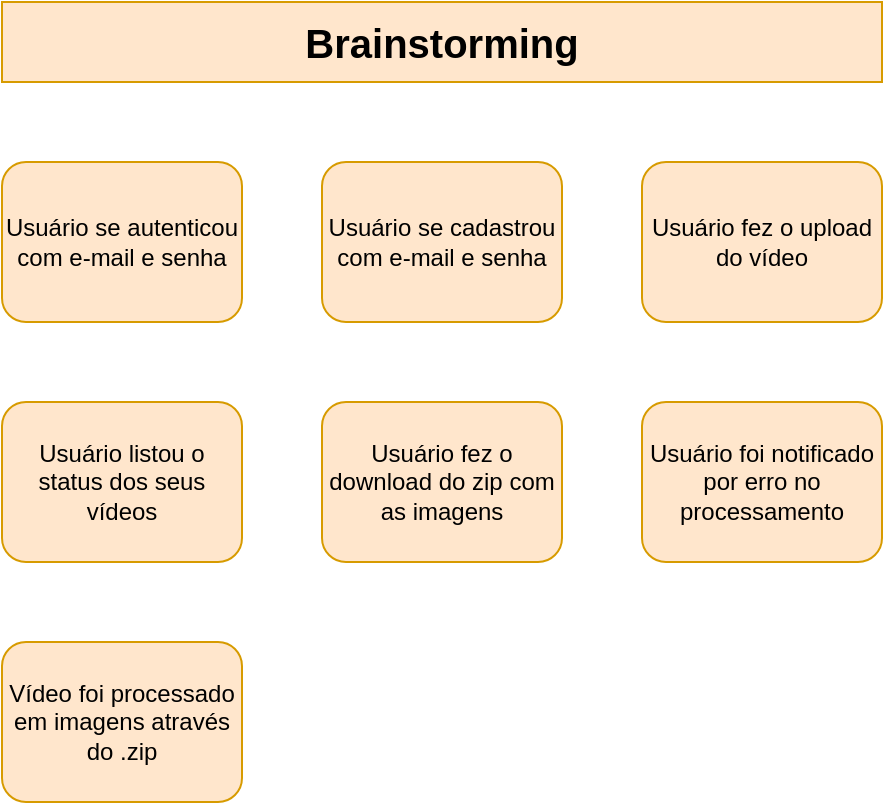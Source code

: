 <mxfile version="24.4.0" type="device" pages="2">
  <diagram name="Brainstorming" id="g2jQuPB9zfOCcW3fMq6r">
    <mxGraphModel dx="1050" dy="621" grid="1" gridSize="10" guides="1" tooltips="1" connect="1" arrows="1" fold="1" page="1" pageScale="1" pageWidth="827" pageHeight="583" math="0" shadow="0">
      <root>
        <mxCell id="0" />
        <mxCell id="1" parent="0" />
        <mxCell id="0D0Ntdy-8VNxhYWFWBt3-2" value="Usuário se autenticou com e-mail e senha" style="rounded=1;whiteSpace=wrap;html=1;fillColor=#ffe6cc;strokeColor=#d79b00;" parent="1" vertex="1">
          <mxGeometry x="40" y="120" width="120" height="80" as="geometry" />
        </mxCell>
        <mxCell id="0D0Ntdy-8VNxhYWFWBt3-3" value="&lt;b&gt;&lt;font style=&quot;font-size: 20px;&quot;&gt;Brainstorming&lt;/font&gt;&lt;/b&gt;" style="text;html=1;align=center;verticalAlign=middle;whiteSpace=wrap;rounded=0;fillColor=#ffe6cc;strokeColor=#d79b00;" parent="1" vertex="1">
          <mxGeometry x="40" y="40" width="440" height="40" as="geometry" />
        </mxCell>
        <mxCell id="0D0Ntdy-8VNxhYWFWBt3-4" value="Usuário se cadastrou com e-mail e senha" style="rounded=1;whiteSpace=wrap;html=1;fillColor=#ffe6cc;strokeColor=#d79b00;" parent="1" vertex="1">
          <mxGeometry x="200" y="120" width="120" height="80" as="geometry" />
        </mxCell>
        <mxCell id="0D0Ntdy-8VNxhYWFWBt3-8" value="Usuário listou o status dos seus vídeos" style="rounded=1;whiteSpace=wrap;html=1;fillColor=#ffe6cc;strokeColor=#d79b00;" parent="1" vertex="1">
          <mxGeometry x="40" y="240" width="120" height="80" as="geometry" />
        </mxCell>
        <mxCell id="B0o6iwahMRus2pMcF5yN-1" value="Usuário fez o download do zip com as imagens" style="rounded=1;whiteSpace=wrap;html=1;fillColor=#ffe6cc;strokeColor=#d79b00;" vertex="1" parent="1">
          <mxGeometry x="200" y="240" width="120" height="80" as="geometry" />
        </mxCell>
        <mxCell id="B0o6iwahMRus2pMcF5yN-2" value="Usuário fez o upload do vídeo" style="rounded=1;whiteSpace=wrap;html=1;fillColor=#ffe6cc;strokeColor=#d79b00;" vertex="1" parent="1">
          <mxGeometry x="360" y="120" width="120" height="80" as="geometry" />
        </mxCell>
        <mxCell id="B0o6iwahMRus2pMcF5yN-3" value="Usuário foi notificado por erro no processamento" style="rounded=1;whiteSpace=wrap;html=1;fillColor=#ffe6cc;strokeColor=#d79b00;" vertex="1" parent="1">
          <mxGeometry x="360" y="240" width="120" height="80" as="geometry" />
        </mxCell>
        <mxCell id="B0o6iwahMRus2pMcF5yN-4" value="Vídeo foi processado em imagens através do .zip" style="rounded=1;whiteSpace=wrap;html=1;fillColor=#ffe6cc;strokeColor=#d79b00;" vertex="1" parent="1">
          <mxGeometry x="40" y="360" width="120" height="80" as="geometry" />
        </mxCell>
      </root>
    </mxGraphModel>
  </diagram>
  <diagram name="Linha do tempo" id="S-yPbdilry3j7ZunuViK">
    <mxGraphModel dx="1615" dy="955" grid="1" gridSize="10" guides="1" tooltips="1" connect="1" arrows="1" fold="1" page="1" pageScale="1" pageWidth="1654" pageHeight="1169" math="0" shadow="0">
      <root>
        <mxCell id="ijZoT9axjzXiMg-8ebRo-0" />
        <mxCell id="ijZoT9axjzXiMg-8ebRo-1" parent="ijZoT9axjzXiMg-8ebRo-0" />
        <mxCell id="kAYOFcPaXptDP--m0MNF-22" style="edgeStyle=orthogonalEdgeStyle;rounded=0;orthogonalLoop=1;jettySize=auto;html=1;exitX=1;exitY=0.5;exitDx=0;exitDy=0;entryX=0;entryY=0.5;entryDx=0;entryDy=0;" edge="1" parent="ijZoT9axjzXiMg-8ebRo-1" source="kAYOFcPaXptDP--m0MNF-15" target="kAYOFcPaXptDP--m0MNF-20">
          <mxGeometry relative="1" as="geometry" />
        </mxCell>
        <mxCell id="kAYOFcPaXptDP--m0MNF-19" style="edgeStyle=orthogonalEdgeStyle;rounded=0;orthogonalLoop=1;jettySize=auto;html=1;exitX=0.5;exitY=1;exitDx=0;exitDy=0;entryX=0;entryY=0.5;entryDx=0;entryDy=0;" edge="1" parent="ijZoT9axjzXiMg-8ebRo-1" source="kAYOFcPaXptDP--m0MNF-12" target="kAYOFcPaXptDP--m0MNF-15">
          <mxGeometry relative="1" as="geometry" />
        </mxCell>
        <mxCell id="kAYOFcPaXptDP--m0MNF-14" style="edgeStyle=orthogonalEdgeStyle;rounded=0;orthogonalLoop=1;jettySize=auto;html=1;exitX=1;exitY=0.5;exitDx=0;exitDy=0;entryX=0;entryY=0.5;entryDx=0;entryDy=0;" edge="1" parent="ijZoT9axjzXiMg-8ebRo-1" source="kAYOFcPaXptDP--m0MNF-7" target="kAYOFcPaXptDP--m0MNF-12">
          <mxGeometry relative="1" as="geometry" />
        </mxCell>
        <mxCell id="kAYOFcPaXptDP--m0MNF-3" style="edgeStyle=orthogonalEdgeStyle;rounded=0;orthogonalLoop=1;jettySize=auto;html=1;exitX=0.5;exitY=1;exitDx=0;exitDy=0;entryX=0;entryY=0.5;entryDx=0;entryDy=0;" edge="1" parent="ijZoT9axjzXiMg-8ebRo-1" source="kAYOFcPaXptDP--m0MNF-0" target="LGjrs3-IYvRmnqfgp4Y6-20">
          <mxGeometry relative="1" as="geometry" />
        </mxCell>
        <mxCell id="E1v5joByqu3OAqutx55n-30" style="edgeStyle=orthogonalEdgeStyle;rounded=0;orthogonalLoop=1;jettySize=auto;html=1;entryX=0;entryY=0.5;entryDx=0;entryDy=0;" parent="ijZoT9axjzXiMg-8ebRo-1" source="E1v5joByqu3OAqutx55n-0" target="E1v5joByqu3OAqutx55n-2" edge="1">
          <mxGeometry relative="1" as="geometry" />
        </mxCell>
        <mxCell id="E1v5joByqu3OAqutx55n-29" style="edgeStyle=orthogonalEdgeStyle;rounded=0;orthogonalLoop=1;jettySize=auto;html=1;entryX=0;entryY=0.5;entryDx=0;entryDy=0;" parent="ijZoT9axjzXiMg-8ebRo-1" source="cp0iigBwZGvijFn2ULiu-0" target="E1v5joByqu3OAqutx55n-0" edge="1">
          <mxGeometry relative="1" as="geometry">
            <Array as="points">
              <mxPoint x="1199.68" y="320" />
              <mxPoint x="779.68" y="320" />
              <mxPoint x="779.68" y="400" />
            </Array>
          </mxGeometry>
        </mxCell>
        <mxCell id="dLowDMYME99HGBobtzNQ-7" value="Autenticação" style="text;html=1;align=center;verticalAlign=middle;whiteSpace=wrap;rounded=0;rotation=-90;fontSize=20;" parent="ijZoT9axjzXiMg-8ebRo-1" vertex="1">
          <mxGeometry x="565" y="95" width="110" height="20" as="geometry" />
        </mxCell>
        <mxCell id="dLowDMYME99HGBobtzNQ-8" value="" style="endArrow=none;html=1;rounded=0;strokeWidth=3;" parent="ijZoT9axjzXiMg-8ebRo-1" edge="1">
          <mxGeometry width="50" height="50" relative="1" as="geometry">
            <mxPoint x="1280" y="960" as="sourcePoint" />
            <mxPoint x="1280" y="40" as="targetPoint" />
          </mxGeometry>
        </mxCell>
        <mxCell id="dLowDMYME99HGBobtzNQ-9" value="Vídeo" style="text;html=1;align=center;verticalAlign=middle;whiteSpace=wrap;rounded=0;rotation=-90;fontSize=20;" parent="ijZoT9axjzXiMg-8ebRo-1" vertex="1">
          <mxGeometry x="1230" y="70" width="70" height="20" as="geometry" />
        </mxCell>
        <mxCell id="dLowDMYME99HGBobtzNQ-20" style="edgeStyle=orthogonalEdgeStyle;rounded=0;orthogonalLoop=1;jettySize=auto;html=1;entryX=0;entryY=0.5;entryDx=0;entryDy=0;" parent="ijZoT9axjzXiMg-8ebRo-1" source="dLowDMYME99HGBobtzNQ-15" target="dLowDMYME99HGBobtzNQ-18" edge="1">
          <mxGeometry relative="1" as="geometry" />
        </mxCell>
        <mxCell id="dLowDMYME99HGBobtzNQ-15" value="inicia interação" style="rounded=0;whiteSpace=wrap;html=1;fillColor=#dae8fc;strokeColor=#6c8ebf;" parent="ijZoT9axjzXiMg-8ebRo-1" vertex="1">
          <mxGeometry x="160.31" y="200" width="80" height="80" as="geometry" />
        </mxCell>
        <mxCell id="dLowDMYME99HGBobtzNQ-16" value="CMD" style="text;html=1;align=center;verticalAlign=middle;whiteSpace=wrap;rounded=0;" parent="ijZoT9axjzXiMg-8ebRo-1" vertex="1">
          <mxGeometry x="160.31" y="200" width="30" height="20" as="geometry" />
        </mxCell>
        <mxCell id="dLowDMYME99HGBobtzNQ-17" value="Usuário" style="rounded=0;whiteSpace=wrap;html=1;fillColor=#fff2cc;strokeColor=#d6b656;rotation=-90;" parent="ijZoT9axjzXiMg-8ebRo-1" vertex="1">
          <mxGeometry x="130.31" y="270" width="54" height="20" as="geometry" />
        </mxCell>
        <mxCell id="ZbRTq6buB_a8Vku2JLAF-5" style="edgeStyle=orthogonalEdgeStyle;rounded=0;orthogonalLoop=1;jettySize=auto;html=1;exitX=1;exitY=0.5;exitDx=0;exitDy=0;entryX=0;entryY=0.5;entryDx=0;entryDy=0;" parent="ijZoT9axjzXiMg-8ebRo-1" source="dLowDMYME99HGBobtzNQ-18" target="dLowDMYME99HGBobtzNQ-23" edge="1">
          <mxGeometry relative="1" as="geometry" />
        </mxCell>
        <mxCell id="dLowDMYME99HGBobtzNQ-18" value="interação iniciada" style="rounded=0;whiteSpace=wrap;html=1;fillColor=#ffe6cc;strokeColor=#d79b00;" parent="ijZoT9axjzXiMg-8ebRo-1" vertex="1">
          <mxGeometry x="400.31" y="200" width="80" height="80" as="geometry" />
        </mxCell>
        <mxCell id="dLowDMYME99HGBobtzNQ-19" value="EV" style="text;html=1;align=center;verticalAlign=middle;whiteSpace=wrap;rounded=0;" parent="ijZoT9axjzXiMg-8ebRo-1" vertex="1">
          <mxGeometry x="400.31" y="200" width="20" height="20" as="geometry" />
        </mxCell>
        <mxCell id="ZbRTq6buB_a8Vku2JLAF-6" style="edgeStyle=orthogonalEdgeStyle;rounded=0;orthogonalLoop=1;jettySize=auto;html=1;exitX=0.5;exitY=1;exitDx=0;exitDy=0;entryX=0;entryY=0.5;entryDx=0;entryDy=0;" parent="ijZoT9axjzXiMg-8ebRo-1" source="dLowDMYME99HGBobtzNQ-23" target="-sFEfXRFQmvI-8654Sgb-5" edge="1">
          <mxGeometry relative="1" as="geometry" />
        </mxCell>
        <mxCell id="dLowDMYME99HGBobtzNQ-23" value="solicitar autenticação" style="rounded=0;whiteSpace=wrap;html=1;fillColor=#e1d5e7;strokeColor=#9673a6;" parent="ijZoT9axjzXiMg-8ebRo-1" vertex="1">
          <mxGeometry x="520.31" y="200" width="80" height="80" as="geometry" />
        </mxCell>
        <mxCell id="dLowDMYME99HGBobtzNQ-24" value="POL" style="text;html=1;align=center;verticalAlign=middle;whiteSpace=wrap;rounded=0;" parent="ijZoT9axjzXiMg-8ebRo-1" vertex="1">
          <mxGeometry x="520.31" y="200" width="30" height="20" as="geometry" />
        </mxCell>
        <mxCell id="ZbRTq6buB_a8Vku2JLAF-11" style="edgeStyle=orthogonalEdgeStyle;rounded=0;orthogonalLoop=1;jettySize=auto;html=1;exitX=0.5;exitY=1;exitDx=0;exitDy=0;" parent="ijZoT9axjzXiMg-8ebRo-1" source="dLowDMYME99HGBobtzNQ-27" target="-sFEfXRFQmvI-8654Sgb-17" edge="1">
          <mxGeometry relative="1" as="geometry" />
        </mxCell>
        <mxCell id="dLowDMYME99HGBobtzNQ-27" value="autenticação solicitada" style="rounded=0;whiteSpace=wrap;html=1;fillColor=#ffe6cc;strokeColor=#d79b00;" parent="ijZoT9axjzXiMg-8ebRo-1" vertex="1">
          <mxGeometry x="400.31" y="360" width="80" height="80" as="geometry" />
        </mxCell>
        <mxCell id="dLowDMYME99HGBobtzNQ-28" value="EV" style="text;html=1;align=center;verticalAlign=middle;whiteSpace=wrap;rounded=0;" parent="ijZoT9axjzXiMg-8ebRo-1" vertex="1">
          <mxGeometry x="400.31" y="360" width="20" height="20" as="geometry" />
        </mxCell>
        <mxCell id="-sFEfXRFQmvI-8654Sgb-8" style="edgeStyle=orthogonalEdgeStyle;rounded=0;orthogonalLoop=1;jettySize=auto;html=1;entryX=0;entryY=0.5;entryDx=0;entryDy=0;" parent="ijZoT9axjzXiMg-8ebRo-1" source="-sFEfXRFQmvI-8654Sgb-5" target="dLowDMYME99HGBobtzNQ-27" edge="1">
          <mxGeometry relative="1" as="geometry" />
        </mxCell>
        <mxCell id="-sFEfXRFQmvI-8654Sgb-5" value="solicita autenticação" style="rounded=0;whiteSpace=wrap;html=1;fillColor=#dae8fc;strokeColor=#6c8ebf;" parent="ijZoT9axjzXiMg-8ebRo-1" vertex="1">
          <mxGeometry x="160.31" y="360" width="80" height="80" as="geometry" />
        </mxCell>
        <mxCell id="-sFEfXRFQmvI-8654Sgb-6" value="CMD" style="text;html=1;align=center;verticalAlign=middle;whiteSpace=wrap;rounded=0;" parent="ijZoT9axjzXiMg-8ebRo-1" vertex="1">
          <mxGeometry x="160.31" y="360" width="30" height="20" as="geometry" />
        </mxCell>
        <mxCell id="-sFEfXRFQmvI-8654Sgb-16" style="edgeStyle=orthogonalEdgeStyle;rounded=0;orthogonalLoop=1;jettySize=auto;html=1;entryX=0;entryY=0.5;entryDx=0;entryDy=0;" parent="ijZoT9axjzXiMg-8ebRo-1" source="-sFEfXRFQmvI-8654Sgb-14" target="dLowDMYME99HGBobtzNQ-15" edge="1">
          <mxGeometry relative="1" as="geometry" />
        </mxCell>
        <mxCell id="-sFEfXRFQmvI-8654Sgb-14" value="Tela inicial" style="rounded=0;whiteSpace=wrap;html=1;fillColor=#d5e8d4;strokeColor=#82b366;" parent="ijZoT9axjzXiMg-8ebRo-1" vertex="1">
          <mxGeometry x="40.31" y="200" width="80" height="80" as="geometry" />
        </mxCell>
        <mxCell id="-sFEfXRFQmvI-8654Sgb-15" value="ML" style="text;html=1;align=center;verticalAlign=middle;whiteSpace=wrap;rounded=0;" parent="ijZoT9axjzXiMg-8ebRo-1" vertex="1">
          <mxGeometry x="40.31" y="200" width="20" height="20" as="geometry" />
        </mxCell>
        <mxCell id="ZbRTq6buB_a8Vku2JLAF-8" style="edgeStyle=orthogonalEdgeStyle;rounded=0;orthogonalLoop=1;jettySize=auto;html=1;exitX=1;exitY=0.5;exitDx=0;exitDy=0;entryX=0;entryY=0.5;entryDx=0;entryDy=0;" parent="ijZoT9axjzXiMg-8ebRo-1" source="-sFEfXRFQmvI-8654Sgb-17" target="-sFEfXRFQmvI-8654Sgb-20" edge="1">
          <mxGeometry relative="1" as="geometry" />
        </mxCell>
        <mxCell id="ZbRTq6buB_a8Vku2JLAF-9" style="edgeStyle=orthogonalEdgeStyle;rounded=0;orthogonalLoop=1;jettySize=auto;html=1;exitX=1;exitY=0.5;exitDx=0;exitDy=0;entryX=0;entryY=0.5;entryDx=0;entryDy=0;" parent="ijZoT9axjzXiMg-8ebRo-1" source="-sFEfXRFQmvI-8654Sgb-17" target="-sFEfXRFQmvI-8654Sgb-27" edge="1">
          <mxGeometry relative="1" as="geometry" />
        </mxCell>
        <mxCell id="-sFEfXRFQmvI-8654Sgb-17" value="Tela de autenticação" style="rounded=0;whiteSpace=wrap;html=1;fillColor=#d5e8d4;strokeColor=#82b366;" parent="ijZoT9axjzXiMg-8ebRo-1" vertex="1">
          <mxGeometry x="40.31" y="520" width="80" height="80" as="geometry" />
        </mxCell>
        <mxCell id="-sFEfXRFQmvI-8654Sgb-18" value="ML" style="text;html=1;align=center;verticalAlign=middle;whiteSpace=wrap;rounded=0;" parent="ijZoT9axjzXiMg-8ebRo-1" vertex="1">
          <mxGeometry x="40.31" y="520" width="20" height="20" as="geometry" />
        </mxCell>
        <mxCell id="-sFEfXRFQmvI-8654Sgb-26" style="edgeStyle=orthogonalEdgeStyle;rounded=0;orthogonalLoop=1;jettySize=auto;html=1;entryX=0;entryY=0.5;entryDx=0;entryDy=0;" parent="ijZoT9axjzXiMg-8ebRo-1" source="-sFEfXRFQmvI-8654Sgb-20" target="-sFEfXRFQmvI-8654Sgb-24" edge="1">
          <mxGeometry relative="1" as="geometry" />
        </mxCell>
        <mxCell id="-sFEfXRFQmvI-8654Sgb-20" value="autentica-se" style="rounded=0;whiteSpace=wrap;html=1;fillColor=#dae8fc;strokeColor=#6c8ebf;" parent="ijZoT9axjzXiMg-8ebRo-1" vertex="1">
          <mxGeometry x="160.31" y="520" width="80" height="80" as="geometry" />
        </mxCell>
        <mxCell id="-sFEfXRFQmvI-8654Sgb-21" value="CMD" style="text;html=1;align=center;verticalAlign=middle;whiteSpace=wrap;rounded=0;" parent="ijZoT9axjzXiMg-8ebRo-1" vertex="1">
          <mxGeometry x="160.31" y="520" width="30" height="20" as="geometry" />
        </mxCell>
        <mxCell id="-sFEfXRFQmvI-8654Sgb-22" value="Usuário" style="rounded=0;whiteSpace=wrap;html=1;fillColor=#fff2cc;strokeColor=#d6b656;rotation=-90;" parent="ijZoT9axjzXiMg-8ebRo-1" vertex="1">
          <mxGeometry x="130.31" y="590" width="54" height="20" as="geometry" />
        </mxCell>
        <mxCell id="ZbRTq6buB_a8Vku2JLAF-12" style="edgeStyle=orthogonalEdgeStyle;rounded=0;orthogonalLoop=1;jettySize=auto;html=1;exitX=1;exitY=0.5;exitDx=0;exitDy=0;entryX=0;entryY=0.5;entryDx=0;entryDy=0;" parent="ijZoT9axjzXiMg-8ebRo-1" source="-sFEfXRFQmvI-8654Sgb-24" target="LGjrs3-IYvRmnqfgp4Y6-6" edge="1">
          <mxGeometry relative="1" as="geometry">
            <Array as="points">
              <mxPoint x="620" y="560" />
              <mxPoint x="620" y="240" />
            </Array>
          </mxGeometry>
        </mxCell>
        <mxCell id="-sFEfXRFQmvI-8654Sgb-24" value="autenticação realizada" style="rounded=0;whiteSpace=wrap;html=1;fillColor=#ffe6cc;strokeColor=#d79b00;" parent="ijZoT9axjzXiMg-8ebRo-1" vertex="1">
          <mxGeometry x="400.31" y="520" width="80" height="80" as="geometry" />
        </mxCell>
        <mxCell id="-sFEfXRFQmvI-8654Sgb-25" value="EV" style="text;html=1;align=center;verticalAlign=middle;whiteSpace=wrap;rounded=0;" parent="ijZoT9axjzXiMg-8ebRo-1" vertex="1">
          <mxGeometry x="400.31" y="520" width="20" height="20" as="geometry" />
        </mxCell>
        <mxCell id="ZbRTq6buB_a8Vku2JLAF-7" style="edgeStyle=orthogonalEdgeStyle;rounded=0;orthogonalLoop=1;jettySize=auto;html=1;exitX=1;exitY=0.5;exitDx=0;exitDy=0;entryX=0;entryY=0.5;entryDx=0;entryDy=0;" parent="ijZoT9axjzXiMg-8ebRo-1" source="-sFEfXRFQmvI-8654Sgb-27" target="-sFEfXRFQmvI-8654Sgb-41" edge="1">
          <mxGeometry relative="1" as="geometry" />
        </mxCell>
        <mxCell id="-sFEfXRFQmvI-8654Sgb-27" value="cadastra-se" style="rounded=0;whiteSpace=wrap;html=1;fillColor=#dae8fc;strokeColor=#6c8ebf;" parent="ijZoT9axjzXiMg-8ebRo-1" vertex="1">
          <mxGeometry x="160.31" y="640" width="80" height="80" as="geometry" />
        </mxCell>
        <mxCell id="-sFEfXRFQmvI-8654Sgb-28" value="CMD" style="text;html=1;align=center;verticalAlign=middle;whiteSpace=wrap;rounded=0;" parent="ijZoT9axjzXiMg-8ebRo-1" vertex="1">
          <mxGeometry x="160.31" y="640" width="30" height="20" as="geometry" />
        </mxCell>
        <mxCell id="-sFEfXRFQmvI-8654Sgb-29" value="Usuário" style="rounded=0;whiteSpace=wrap;html=1;fillColor=#fff2cc;strokeColor=#d6b656;rotation=-90;" parent="ijZoT9axjzXiMg-8ebRo-1" vertex="1">
          <mxGeometry x="130.31" y="710" width="54" height="20" as="geometry" />
        </mxCell>
        <mxCell id="ZbRTq6buB_a8Vku2JLAF-13" style="edgeStyle=orthogonalEdgeStyle;rounded=0;orthogonalLoop=1;jettySize=auto;html=1;exitX=1;exitY=0.5;exitDx=0;exitDy=0;entryX=0;entryY=0.5;entryDx=0;entryDy=0;" parent="ijZoT9axjzXiMg-8ebRo-1" source="-sFEfXRFQmvI-8654Sgb-41" target="LGjrs3-IYvRmnqfgp4Y6-6" edge="1">
          <mxGeometry relative="1" as="geometry">
            <Array as="points">
              <mxPoint x="620" y="680" />
              <mxPoint x="620" y="240" />
            </Array>
          </mxGeometry>
        </mxCell>
        <mxCell id="-sFEfXRFQmvI-8654Sgb-41" value="cadastro e autenticação realizados" style="rounded=0;whiteSpace=wrap;html=1;fillColor=#ffe6cc;strokeColor=#d79b00;" parent="ijZoT9axjzXiMg-8ebRo-1" vertex="1">
          <mxGeometry x="400.31" y="640" width="80" height="80" as="geometry" />
        </mxCell>
        <mxCell id="-sFEfXRFQmvI-8654Sgb-42" value="EV" style="text;html=1;align=center;verticalAlign=middle;whiteSpace=wrap;rounded=0;" parent="ijZoT9axjzXiMg-8ebRo-1" vertex="1">
          <mxGeometry x="400.31" y="640" width="20" height="20" as="geometry" />
        </mxCell>
        <mxCell id="LGjrs3-IYvRmnqfgp4Y6-14" style="edgeStyle=orthogonalEdgeStyle;rounded=0;orthogonalLoop=1;jettySize=auto;html=1;entryX=0;entryY=0.5;entryDx=0;entryDy=0;" parent="ijZoT9axjzXiMg-8ebRo-1" source="LGjrs3-IYvRmnqfgp4Y6-6" target="LGjrs3-IYvRmnqfgp4Y6-11" edge="1">
          <mxGeometry relative="1" as="geometry" />
        </mxCell>
        <mxCell id="LGjrs3-IYvRmnqfgp4Y6-6" value="Tela para upload dos vídeos" style="rounded=0;whiteSpace=wrap;html=1;fillColor=#d5e8d4;strokeColor=#82b366;" parent="ijZoT9axjzXiMg-8ebRo-1" vertex="1">
          <mxGeometry x="679.68" y="200" width="80" height="80" as="geometry" />
        </mxCell>
        <mxCell id="LGjrs3-IYvRmnqfgp4Y6-7" value="ML" style="text;html=1;align=center;verticalAlign=middle;whiteSpace=wrap;rounded=0;" parent="ijZoT9axjzXiMg-8ebRo-1" vertex="1">
          <mxGeometry x="679.68" y="200" width="20" height="20" as="geometry" />
        </mxCell>
        <mxCell id="LGjrs3-IYvRmnqfgp4Y6-17" style="edgeStyle=orthogonalEdgeStyle;rounded=0;orthogonalLoop=1;jettySize=auto;html=1;entryX=0;entryY=0.5;entryDx=0;entryDy=0;" parent="ijZoT9axjzXiMg-8ebRo-1" source="LGjrs3-IYvRmnqfgp4Y6-11" target="LGjrs3-IYvRmnqfgp4Y6-15" edge="1">
          <mxGeometry relative="1" as="geometry" />
        </mxCell>
        <mxCell id="LGjrs3-IYvRmnqfgp4Y6-11" value="carrega vídeo" style="rounded=0;whiteSpace=wrap;html=1;fillColor=#dae8fc;strokeColor=#6c8ebf;" parent="ijZoT9axjzXiMg-8ebRo-1" vertex="1">
          <mxGeometry x="799.68" y="200" width="80" height="80" as="geometry" />
        </mxCell>
        <mxCell id="LGjrs3-IYvRmnqfgp4Y6-12" value="CMD" style="text;html=1;align=center;verticalAlign=middle;whiteSpace=wrap;rounded=0;" parent="ijZoT9axjzXiMg-8ebRo-1" vertex="1">
          <mxGeometry x="799.68" y="200" width="30" height="20" as="geometry" />
        </mxCell>
        <mxCell id="LGjrs3-IYvRmnqfgp4Y6-13" value="Usuário" style="rounded=0;whiteSpace=wrap;html=1;fillColor=#fff2cc;strokeColor=#d6b656;rotation=-90;" parent="ijZoT9axjzXiMg-8ebRo-1" vertex="1">
          <mxGeometry x="769.68" y="270" width="54" height="20" as="geometry" />
        </mxCell>
        <mxCell id="E1v5joByqu3OAqutx55n-28" style="edgeStyle=orthogonalEdgeStyle;rounded=0;orthogonalLoop=1;jettySize=auto;html=1;entryX=0;entryY=0.5;entryDx=0;entryDy=0;" parent="ijZoT9axjzXiMg-8ebRo-1" source="LGjrs3-IYvRmnqfgp4Y6-15" target="cp0iigBwZGvijFn2ULiu-0" edge="1">
          <mxGeometry relative="1" as="geometry" />
        </mxCell>
        <mxCell id="LGjrs3-IYvRmnqfgp4Y6-15" value="vídeo carregado" style="rounded=0;whiteSpace=wrap;html=1;fillColor=#ffe6cc;strokeColor=#d79b00;" parent="ijZoT9axjzXiMg-8ebRo-1" vertex="1">
          <mxGeometry x="1039.68" y="200" width="80" height="80" as="geometry" />
        </mxCell>
        <mxCell id="LGjrs3-IYvRmnqfgp4Y6-16" value="EV" style="text;html=1;align=center;verticalAlign=middle;whiteSpace=wrap;rounded=0;" parent="ijZoT9axjzXiMg-8ebRo-1" vertex="1">
          <mxGeometry x="1039.68" y="200" width="20" height="20" as="geometry" />
        </mxCell>
        <mxCell id="dLowDMYME99HGBobtzNQ-5" value="" style="endArrow=none;html=1;rounded=0;strokeWidth=3;" parent="ijZoT9axjzXiMg-8ebRo-1" edge="1">
          <mxGeometry width="50" height="50" relative="1" as="geometry">
            <mxPoint x="640" y="960" as="sourcePoint" />
            <mxPoint x="640" y="40" as="targetPoint" />
          </mxGeometry>
        </mxCell>
        <mxCell id="LGjrs3-IYvRmnqfgp4Y6-26" style="edgeStyle=orthogonalEdgeStyle;rounded=0;orthogonalLoop=1;jettySize=auto;html=1;entryX=0;entryY=0.5;entryDx=0;entryDy=0;" parent="ijZoT9axjzXiMg-8ebRo-1" source="LGjrs3-IYvRmnqfgp4Y6-20" target="LGjrs3-IYvRmnqfgp4Y6-23" edge="1">
          <mxGeometry relative="1" as="geometry" />
        </mxCell>
        <mxCell id="LGjrs3-IYvRmnqfgp4Y6-20" value="salva imagens processadas do vídeo" style="rounded=0;whiteSpace=wrap;html=1;fillColor=#dae8fc;strokeColor=#6c8ebf;" parent="ijZoT9axjzXiMg-8ebRo-1" vertex="1">
          <mxGeometry x="799.68" y="520" width="80" height="80" as="geometry" />
        </mxCell>
        <mxCell id="LGjrs3-IYvRmnqfgp4Y6-21" value="CMD" style="text;html=1;align=center;verticalAlign=middle;whiteSpace=wrap;rounded=0;" parent="ijZoT9axjzXiMg-8ebRo-1" vertex="1">
          <mxGeometry x="799.68" y="520" width="30" height="20" as="geometry" />
        </mxCell>
        <mxCell id="kAYOFcPaXptDP--m0MNF-6" style="edgeStyle=orthogonalEdgeStyle;rounded=0;orthogonalLoop=1;jettySize=auto;html=1;exitX=0.5;exitY=1;exitDx=0;exitDy=0;entryX=0.5;entryY=0;entryDx=0;entryDy=0;" edge="1" parent="ijZoT9axjzXiMg-8ebRo-1" source="LGjrs3-IYvRmnqfgp4Y6-23" target="kAYOFcPaXptDP--m0MNF-4">
          <mxGeometry relative="1" as="geometry" />
        </mxCell>
        <mxCell id="LGjrs3-IYvRmnqfgp4Y6-23" value="imagens processadas do vídeo salvas" style="rounded=0;whiteSpace=wrap;html=1;fillColor=#ffe6cc;strokeColor=#d79b00;" parent="ijZoT9axjzXiMg-8ebRo-1" vertex="1">
          <mxGeometry x="1039.68" y="520" width="80" height="80" as="geometry" />
        </mxCell>
        <mxCell id="LGjrs3-IYvRmnqfgp4Y6-24" value="EV" style="text;html=1;align=center;verticalAlign=middle;whiteSpace=wrap;rounded=0;" parent="ijZoT9axjzXiMg-8ebRo-1" vertex="1">
          <mxGeometry x="1039.68" y="520" width="20" height="20" as="geometry" />
        </mxCell>
        <mxCell id="LGjrs3-IYvRmnqfgp4Y6-38" value="" style="rounded=0;whiteSpace=wrap;html=1;fillColor=#fff2cc;strokeColor=#d6b656;" parent="ijZoT9axjzXiMg-8ebRo-1" vertex="1">
          <mxGeometry x="919.68" y="200" width="80" height="760" as="geometry" />
        </mxCell>
        <mxCell id="LGjrs3-IYvRmnqfgp4Y6-41" value="AG" style="text;html=1;align=center;verticalAlign=middle;whiteSpace=wrap;rounded=0;" parent="ijZoT9axjzXiMg-8ebRo-1" vertex="1">
          <mxGeometry x="919.68" y="200" width="20" height="20" as="geometry" />
        </mxCell>
        <mxCell id="LGjrs3-IYvRmnqfgp4Y6-42" value="&lt;font style=&quot;font-size: 20px;&quot;&gt;Vídeo&lt;/font&gt;" style="text;html=1;align=center;verticalAlign=middle;whiteSpace=wrap;rounded=0;rotation=-90;" parent="ijZoT9axjzXiMg-8ebRo-1" vertex="1">
          <mxGeometry x="578.17" y="541.55" width="763.06" height="80" as="geometry" />
        </mxCell>
        <mxCell id="cp0iigBwZGvijFn2ULiu-0" value="processar vídeo" style="rounded=0;whiteSpace=wrap;html=1;fillColor=#e1d5e7;strokeColor=#9673a6;" parent="ijZoT9axjzXiMg-8ebRo-1" vertex="1">
          <mxGeometry x="1159.68" y="200" width="80" height="80" as="geometry" />
        </mxCell>
        <mxCell id="cp0iigBwZGvijFn2ULiu-1" value="POL" style="text;html=1;align=center;verticalAlign=middle;whiteSpace=wrap;rounded=0;" parent="ijZoT9axjzXiMg-8ebRo-1" vertex="1">
          <mxGeometry x="1159.68" y="200" width="30" height="20" as="geometry" />
        </mxCell>
        <mxCell id="E1v5joByqu3OAqutx55n-0" value="processa vídeo" style="rounded=0;whiteSpace=wrap;html=1;fillColor=#dae8fc;strokeColor=#6c8ebf;" parent="ijZoT9axjzXiMg-8ebRo-1" vertex="1">
          <mxGeometry x="799.68" y="360" width="80" height="80" as="geometry" />
        </mxCell>
        <mxCell id="E1v5joByqu3OAqutx55n-1" value="CMD" style="text;html=1;align=center;verticalAlign=middle;whiteSpace=wrap;rounded=0;" parent="ijZoT9axjzXiMg-8ebRo-1" vertex="1">
          <mxGeometry x="799.68" y="360" width="30" height="20" as="geometry" />
        </mxCell>
        <mxCell id="kAYOFcPaXptDP--m0MNF-2" style="edgeStyle=orthogonalEdgeStyle;rounded=0;orthogonalLoop=1;jettySize=auto;html=1;exitX=1;exitY=0.5;exitDx=0;exitDy=0;entryX=0;entryY=0.5;entryDx=0;entryDy=0;" edge="1" parent="ijZoT9axjzXiMg-8ebRo-1" source="E1v5joByqu3OAqutx55n-2" target="kAYOFcPaXptDP--m0MNF-0">
          <mxGeometry relative="1" as="geometry" />
        </mxCell>
        <mxCell id="E1v5joByqu3OAqutx55n-2" value="vídeo processado" style="rounded=0;whiteSpace=wrap;html=1;fillColor=#ffe6cc;strokeColor=#d79b00;" parent="ijZoT9axjzXiMg-8ebRo-1" vertex="1">
          <mxGeometry x="1039.68" y="360" width="80" height="80" as="geometry" />
        </mxCell>
        <mxCell id="E1v5joByqu3OAqutx55n-3" value="EV" style="text;html=1;align=center;verticalAlign=middle;whiteSpace=wrap;rounded=0;" parent="ijZoT9axjzXiMg-8ebRo-1" vertex="1">
          <mxGeometry x="1039.68" y="360" width="20" height="20" as="geometry" />
        </mxCell>
        <mxCell id="fH7RhqI2tM3EiL5CoFbS-0" value="&amp;nbsp;AT" style="text;html=1;align=center;verticalAlign=middle;whiteSpace=wrap;rounded=0;fontSize=5;" parent="ijZoT9axjzXiMg-8ebRo-1" vertex="1">
          <mxGeometry x="140.31" y="250" width="20" height="10" as="geometry" />
        </mxCell>
        <mxCell id="fH7RhqI2tM3EiL5CoFbS-1" value="&amp;nbsp;AT" style="text;html=1;align=center;verticalAlign=middle;whiteSpace=wrap;rounded=0;fontSize=5;" parent="ijZoT9axjzXiMg-8ebRo-1" vertex="1">
          <mxGeometry x="140.31" y="570" width="20" height="10" as="geometry" />
        </mxCell>
        <mxCell id="fH7RhqI2tM3EiL5CoFbS-2" value="&amp;nbsp;AT" style="text;html=1;align=center;verticalAlign=middle;whiteSpace=wrap;rounded=0;fontSize=5;" parent="ijZoT9axjzXiMg-8ebRo-1" vertex="1">
          <mxGeometry x="140.31" y="690" width="20" height="10" as="geometry" />
        </mxCell>
        <mxCell id="fH7RhqI2tM3EiL5CoFbS-4" value="&amp;nbsp;AT" style="text;html=1;align=center;verticalAlign=middle;whiteSpace=wrap;rounded=0;fontSize=5;" parent="ijZoT9axjzXiMg-8ebRo-1" vertex="1">
          <mxGeometry x="779.68" y="250" width="20" height="10" as="geometry" />
        </mxCell>
        <mxCell id="ZbRTq6buB_a8Vku2JLAF-0" value="" style="rounded=0;whiteSpace=wrap;html=1;fillColor=#fff2cc;strokeColor=#d6b656;" parent="ijZoT9axjzXiMg-8ebRo-1" vertex="1">
          <mxGeometry x="279.69" y="200" width="80" height="560" as="geometry" />
        </mxCell>
        <mxCell id="ZbRTq6buB_a8Vku2JLAF-1" value="AG" style="text;html=1;align=center;verticalAlign=middle;whiteSpace=wrap;rounded=0;" parent="ijZoT9axjzXiMg-8ebRo-1" vertex="1">
          <mxGeometry x="279.69" y="200" width="20" height="20" as="geometry" />
        </mxCell>
        <mxCell id="ZbRTq6buB_a8Vku2JLAF-2" value="&lt;font style=&quot;font-size: 20px;&quot;&gt;Usuário&lt;/font&gt;" style="text;html=1;align=center;verticalAlign=middle;whiteSpace=wrap;rounded=0;rotation=-90;" parent="ijZoT9axjzXiMg-8ebRo-1" vertex="1">
          <mxGeometry x="40" y="439.07" width="559.38" height="80" as="geometry" />
        </mxCell>
        <mxCell id="kAYOFcPaXptDP--m0MNF-0" value="salvar imagens processadas do vídeo" style="rounded=0;whiteSpace=wrap;html=1;fillColor=#e1d5e7;strokeColor=#9673a6;" vertex="1" parent="ijZoT9axjzXiMg-8ebRo-1">
          <mxGeometry x="1159.68" y="360" width="80" height="80" as="geometry" />
        </mxCell>
        <mxCell id="kAYOFcPaXptDP--m0MNF-1" value="POL" style="text;html=1;align=center;verticalAlign=middle;whiteSpace=wrap;rounded=0;" vertex="1" parent="ijZoT9axjzXiMg-8ebRo-1">
          <mxGeometry x="1159.68" y="360" width="30" height="20" as="geometry" />
        </mxCell>
        <mxCell id="kAYOFcPaXptDP--m0MNF-4" value="Tela de listagem de status dos vídeos" style="rounded=0;whiteSpace=wrap;html=1;fillColor=#d5e8d4;strokeColor=#82b366;" vertex="1" parent="ijZoT9axjzXiMg-8ebRo-1">
          <mxGeometry x="679.68" y="680" width="80" height="80" as="geometry" />
        </mxCell>
        <mxCell id="kAYOFcPaXptDP--m0MNF-5" value="ML" style="text;html=1;align=center;verticalAlign=middle;whiteSpace=wrap;rounded=0;" vertex="1" parent="ijZoT9axjzXiMg-8ebRo-1">
          <mxGeometry x="679.68" y="680" width="20" height="20" as="geometry" />
        </mxCell>
        <mxCell id="kAYOFcPaXptDP--m0MNF-7" value="lista vídeos processados" style="rounded=0;whiteSpace=wrap;html=1;fillColor=#dae8fc;strokeColor=#6c8ebf;" vertex="1" parent="ijZoT9axjzXiMg-8ebRo-1">
          <mxGeometry x="799.68" y="680" width="80" height="80" as="geometry" />
        </mxCell>
        <mxCell id="kAYOFcPaXptDP--m0MNF-8" value="CMD" style="text;html=1;align=center;verticalAlign=middle;whiteSpace=wrap;rounded=0;" vertex="1" parent="ijZoT9axjzXiMg-8ebRo-1">
          <mxGeometry x="799.68" y="680" width="30" height="20" as="geometry" />
        </mxCell>
        <mxCell id="kAYOFcPaXptDP--m0MNF-9" value="Usuário" style="rounded=0;whiteSpace=wrap;html=1;fillColor=#fff2cc;strokeColor=#d6b656;rotation=-90;" vertex="1" parent="ijZoT9axjzXiMg-8ebRo-1">
          <mxGeometry x="769.68" y="750" width="54" height="20" as="geometry" />
        </mxCell>
        <mxCell id="kAYOFcPaXptDP--m0MNF-10" style="edgeStyle=orthogonalEdgeStyle;rounded=0;orthogonalLoop=1;jettySize=auto;html=1;exitX=1;exitY=0.5;exitDx=0;exitDy=0;entryX=-0.038;entryY=0.509;entryDx=0;entryDy=0;entryPerimeter=0;" edge="1" parent="ijZoT9axjzXiMg-8ebRo-1" source="kAYOFcPaXptDP--m0MNF-4" target="kAYOFcPaXptDP--m0MNF-7">
          <mxGeometry relative="1" as="geometry" />
        </mxCell>
        <mxCell id="kAYOFcPaXptDP--m0MNF-11" value="&amp;nbsp;AT" style="text;html=1;align=center;verticalAlign=middle;whiteSpace=wrap;rounded=0;fontSize=5;" vertex="1" parent="ijZoT9axjzXiMg-8ebRo-1">
          <mxGeometry x="779.68" y="730" width="20" height="10" as="geometry" />
        </mxCell>
        <mxCell id="kAYOFcPaXptDP--m0MNF-12" value="vídeos listados" style="rounded=0;whiteSpace=wrap;html=1;fillColor=#ffe6cc;strokeColor=#d79b00;" vertex="1" parent="ijZoT9axjzXiMg-8ebRo-1">
          <mxGeometry x="1039.68" y="680" width="80" height="80" as="geometry" />
        </mxCell>
        <mxCell id="kAYOFcPaXptDP--m0MNF-13" value="EV" style="text;html=1;align=center;verticalAlign=middle;whiteSpace=wrap;rounded=0;" vertex="1" parent="ijZoT9axjzXiMg-8ebRo-1">
          <mxGeometry x="1039.68" y="680" width="20" height="20" as="geometry" />
        </mxCell>
        <mxCell id="kAYOFcPaXptDP--m0MNF-15" value="baixa zip do vídeo processado" style="rounded=0;whiteSpace=wrap;html=1;fillColor=#dae8fc;strokeColor=#6c8ebf;" vertex="1" parent="ijZoT9axjzXiMg-8ebRo-1">
          <mxGeometry x="799.68" y="840" width="80" height="80" as="geometry" />
        </mxCell>
        <mxCell id="kAYOFcPaXptDP--m0MNF-16" value="CMD" style="text;html=1;align=center;verticalAlign=middle;whiteSpace=wrap;rounded=0;" vertex="1" parent="ijZoT9axjzXiMg-8ebRo-1">
          <mxGeometry x="799.68" y="840" width="30" height="20" as="geometry" />
        </mxCell>
        <mxCell id="kAYOFcPaXptDP--m0MNF-17" value="Usuário" style="rounded=0;whiteSpace=wrap;html=1;fillColor=#fff2cc;strokeColor=#d6b656;rotation=-90;" vertex="1" parent="ijZoT9axjzXiMg-8ebRo-1">
          <mxGeometry x="769.68" y="910" width="54" height="20" as="geometry" />
        </mxCell>
        <mxCell id="kAYOFcPaXptDP--m0MNF-18" value="&amp;nbsp;AT" style="text;html=1;align=center;verticalAlign=middle;whiteSpace=wrap;rounded=0;fontSize=5;" vertex="1" parent="ijZoT9axjzXiMg-8ebRo-1">
          <mxGeometry x="779.68" y="890" width="20" height="10" as="geometry" />
        </mxCell>
        <mxCell id="kAYOFcPaXptDP--m0MNF-20" value="zip baixado" style="rounded=0;whiteSpace=wrap;html=1;fillColor=#ffe6cc;strokeColor=#d79b00;" vertex="1" parent="ijZoT9axjzXiMg-8ebRo-1">
          <mxGeometry x="1039.68" y="840" width="80" height="80" as="geometry" />
        </mxCell>
        <mxCell id="kAYOFcPaXptDP--m0MNF-21" value="EV" style="text;html=1;align=center;verticalAlign=middle;whiteSpace=wrap;rounded=0;" vertex="1" parent="ijZoT9axjzXiMg-8ebRo-1">
          <mxGeometry x="1039.68" y="840" width="20" height="20" as="geometry" />
        </mxCell>
      </root>
    </mxGraphModel>
  </diagram>
</mxfile>
